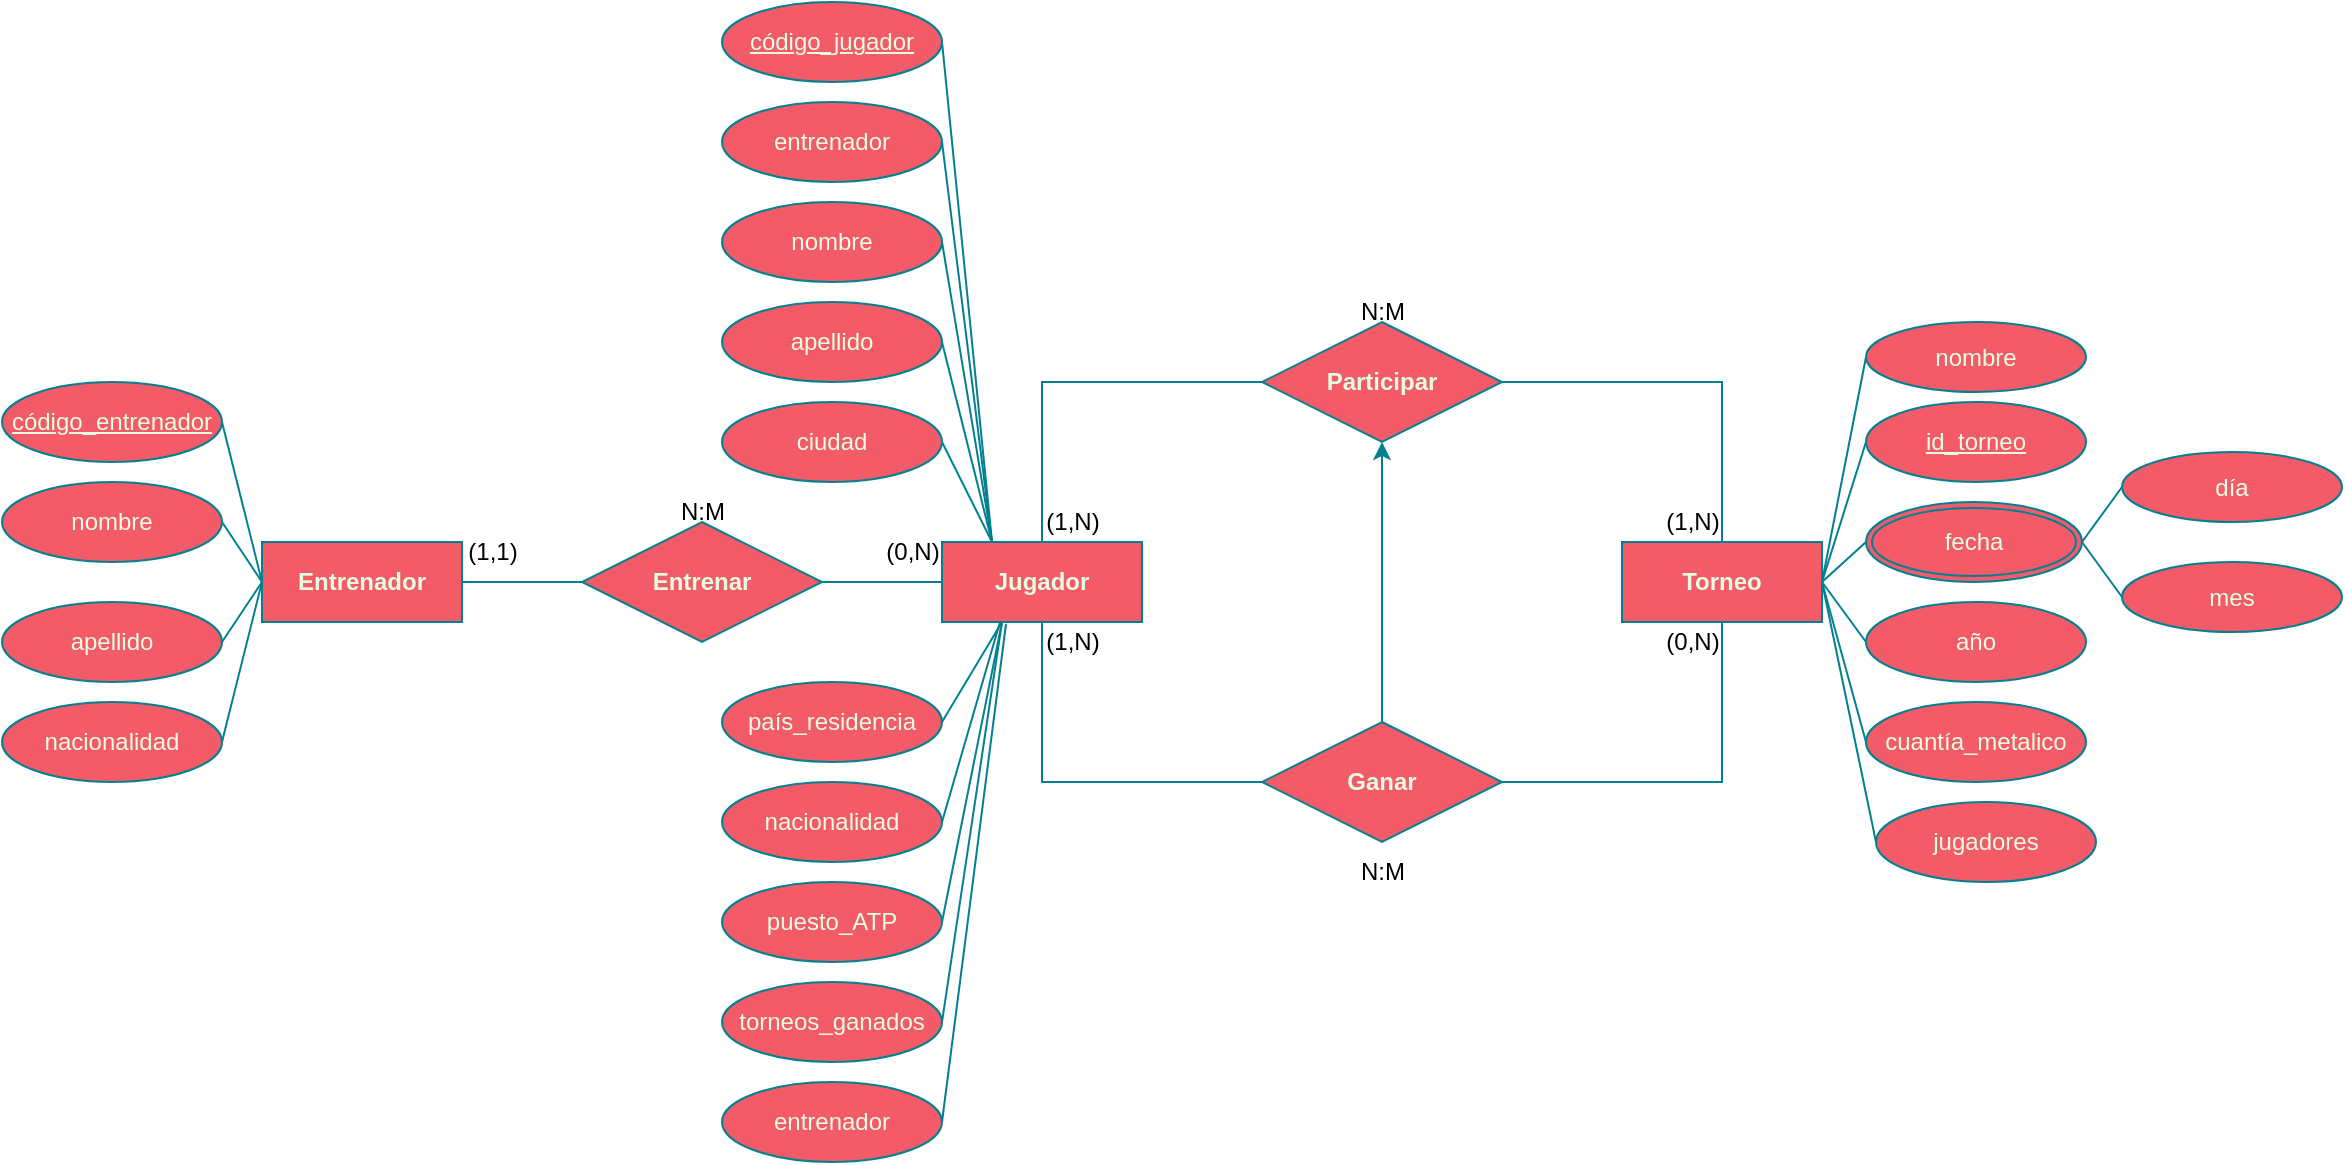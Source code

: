 <mxfile version="22.0.8" type="device">
  <diagram name="Página-1" id="hLTjj84dPPZ2yvcTDf2A">
    <mxGraphModel dx="2876" dy="1129" grid="1" gridSize="10" guides="1" tooltips="1" connect="1" arrows="1" fold="1" page="1" pageScale="1" pageWidth="827" pageHeight="1169" math="0" shadow="0">
      <root>
        <mxCell id="0" />
        <mxCell id="1" parent="0" />
        <mxCell id="3zX9zkK1T5rs9iyau3r9-1" value="&lt;b&gt;Torneo&lt;/b&gt;" style="whiteSpace=wrap;html=1;align=center;labelBackgroundColor=none;fillColor=#F45B69;strokeColor=#028090;fontColor=#E4FDE1;" vertex="1" parent="1">
          <mxGeometry x="700" y="280" width="100" height="40" as="geometry" />
        </mxCell>
        <mxCell id="3zX9zkK1T5rs9iyau3r9-2" value="&lt;b&gt;Jugador&lt;/b&gt;" style="whiteSpace=wrap;html=1;align=center;labelBackgroundColor=none;fillColor=#F45B69;strokeColor=#028090;fontColor=#E4FDE1;" vertex="1" parent="1">
          <mxGeometry x="360" y="280" width="100" height="40" as="geometry" />
        </mxCell>
        <mxCell id="3zX9zkK1T5rs9iyau3r9-3" value="&lt;b&gt;Entrenador&lt;/b&gt;" style="whiteSpace=wrap;html=1;align=center;labelBackgroundColor=none;fillColor=#F45B69;strokeColor=#028090;fontColor=#E4FDE1;" vertex="1" parent="1">
          <mxGeometry x="20" y="280" width="100" height="40" as="geometry" />
        </mxCell>
        <mxCell id="3zX9zkK1T5rs9iyau3r9-4" value="&lt;b&gt;Entrenar&lt;/b&gt;" style="shape=rhombus;perimeter=rhombusPerimeter;whiteSpace=wrap;html=1;align=center;labelBackgroundColor=none;fillColor=#F45B69;strokeColor=#028090;fontColor=#E4FDE1;" vertex="1" parent="1">
          <mxGeometry x="180" y="270" width="120" height="60" as="geometry" />
        </mxCell>
        <mxCell id="3zX9zkK1T5rs9iyau3r9-5" value="&lt;b&gt;Participar&lt;/b&gt;" style="shape=rhombus;perimeter=rhombusPerimeter;whiteSpace=wrap;html=1;align=center;labelBackgroundColor=none;fillColor=#F45B69;strokeColor=#028090;fontColor=#E4FDE1;" vertex="1" parent="1">
          <mxGeometry x="520" y="170" width="120" height="60" as="geometry" />
        </mxCell>
        <mxCell id="3zX9zkK1T5rs9iyau3r9-18" style="edgeStyle=orthogonalEdgeStyle;rounded=0;orthogonalLoop=1;jettySize=auto;html=1;exitX=0.5;exitY=0;exitDx=0;exitDy=0;entryX=0.5;entryY=1;entryDx=0;entryDy=0;strokeColor=#028090;fontColor=#E4FDE1;fillColor=#F45B69;" edge="1" parent="1" source="3zX9zkK1T5rs9iyau3r9-6" target="3zX9zkK1T5rs9iyau3r9-5">
          <mxGeometry relative="1" as="geometry" />
        </mxCell>
        <mxCell id="3zX9zkK1T5rs9iyau3r9-6" value="&lt;b&gt;Ganar&lt;/b&gt;" style="shape=rhombus;perimeter=rhombusPerimeter;whiteSpace=wrap;html=1;align=center;labelBackgroundColor=none;fillColor=#F45B69;strokeColor=#028090;fontColor=#E4FDE1;" vertex="1" parent="1">
          <mxGeometry x="520" y="370" width="120" height="60" as="geometry" />
        </mxCell>
        <mxCell id="3zX9zkK1T5rs9iyau3r9-12" value="" style="endArrow=none;html=1;rounded=0;exitX=1;exitY=0.5;exitDx=0;exitDy=0;entryX=0;entryY=0.5;entryDx=0;entryDy=0;labelBackgroundColor=none;strokeColor=#028090;fontColor=default;" edge="1" parent="1" source="3zX9zkK1T5rs9iyau3r9-3" target="3zX9zkK1T5rs9iyau3r9-4">
          <mxGeometry relative="1" as="geometry">
            <mxPoint x="100" y="220" as="sourcePoint" />
            <mxPoint x="260" y="220" as="targetPoint" />
          </mxGeometry>
        </mxCell>
        <mxCell id="3zX9zkK1T5rs9iyau3r9-13" value="" style="endArrow=none;html=1;rounded=0;exitX=1;exitY=0.5;exitDx=0;exitDy=0;entryX=0;entryY=0.5;entryDx=0;entryDy=0;labelBackgroundColor=none;strokeColor=#028090;fontColor=default;" edge="1" parent="1" source="3zX9zkK1T5rs9iyau3r9-4" target="3zX9zkK1T5rs9iyau3r9-2">
          <mxGeometry relative="1" as="geometry">
            <mxPoint x="130" y="310" as="sourcePoint" />
            <mxPoint x="190" y="310" as="targetPoint" />
          </mxGeometry>
        </mxCell>
        <mxCell id="3zX9zkK1T5rs9iyau3r9-14" value="" style="endArrow=none;html=1;rounded=0;entryX=0;entryY=0.5;entryDx=0;entryDy=0;exitX=0.5;exitY=0;exitDx=0;exitDy=0;labelBackgroundColor=none;strokeColor=#028090;fontColor=default;" edge="1" parent="1" source="3zX9zkK1T5rs9iyau3r9-2" target="3zX9zkK1T5rs9iyau3r9-5">
          <mxGeometry relative="1" as="geometry">
            <mxPoint x="410" y="270" as="sourcePoint" />
            <mxPoint x="410" y="200" as="targetPoint" />
            <Array as="points">
              <mxPoint x="410" y="200" />
            </Array>
          </mxGeometry>
        </mxCell>
        <mxCell id="3zX9zkK1T5rs9iyau3r9-15" value="" style="endArrow=none;html=1;rounded=0;exitX=0.5;exitY=0;exitDx=0;exitDy=0;entryX=1;entryY=0.5;entryDx=0;entryDy=0;labelBackgroundColor=none;strokeColor=#028090;fontColor=default;" edge="1" parent="1" source="3zX9zkK1T5rs9iyau3r9-1" target="3zX9zkK1T5rs9iyau3r9-5">
          <mxGeometry relative="1" as="geometry">
            <mxPoint x="749.5" y="250" as="sourcePoint" />
            <mxPoint x="750" y="200" as="targetPoint" />
            <Array as="points">
              <mxPoint x="750" y="200" />
            </Array>
          </mxGeometry>
        </mxCell>
        <mxCell id="3zX9zkK1T5rs9iyau3r9-16" value="" style="endArrow=none;html=1;rounded=0;exitX=0;exitY=0.5;exitDx=0;exitDy=0;entryX=0.5;entryY=1;entryDx=0;entryDy=0;labelBackgroundColor=none;strokeColor=#028090;fontColor=default;" edge="1" parent="1" source="3zX9zkK1T5rs9iyau3r9-6" target="3zX9zkK1T5rs9iyau3r9-2">
          <mxGeometry relative="1" as="geometry">
            <mxPoint x="400" y="400" as="sourcePoint" />
            <mxPoint x="410" y="350" as="targetPoint" />
            <Array as="points">
              <mxPoint x="410" y="400" />
            </Array>
          </mxGeometry>
        </mxCell>
        <mxCell id="3zX9zkK1T5rs9iyau3r9-17" value="" style="endArrow=none;html=1;rounded=0;exitX=1;exitY=0.5;exitDx=0;exitDy=0;entryX=0.5;entryY=1;entryDx=0;entryDy=0;labelBackgroundColor=none;strokeColor=#028090;fontColor=default;" edge="1" parent="1" source="3zX9zkK1T5rs9iyau3r9-6" target="3zX9zkK1T5rs9iyau3r9-1">
          <mxGeometry relative="1" as="geometry">
            <mxPoint x="749.5" y="400" as="sourcePoint" />
            <mxPoint x="730" y="340" as="targetPoint" />
            <Array as="points">
              <mxPoint x="750" y="400" />
            </Array>
          </mxGeometry>
        </mxCell>
        <mxCell id="3zX9zkK1T5rs9iyau3r9-19" value="&lt;u&gt;código_entrenador&lt;/u&gt;" style="ellipse;whiteSpace=wrap;html=1;align=center;strokeColor=#028090;fontColor=#E4FDE1;fillColor=#F45B69;" vertex="1" parent="1">
          <mxGeometry x="-110" y="200" width="110" height="40" as="geometry" />
        </mxCell>
        <mxCell id="3zX9zkK1T5rs9iyau3r9-21" value="nombre" style="ellipse;whiteSpace=wrap;html=1;align=center;strokeColor=#028090;fontColor=#E4FDE1;fillColor=#F45B69;" vertex="1" parent="1">
          <mxGeometry x="-110" y="250" width="110" height="40" as="geometry" />
        </mxCell>
        <mxCell id="3zX9zkK1T5rs9iyau3r9-22" value="apellido" style="ellipse;whiteSpace=wrap;html=1;align=center;strokeColor=#028090;fontColor=#E4FDE1;fillColor=#F45B69;" vertex="1" parent="1">
          <mxGeometry x="-110" y="310" width="110" height="40" as="geometry" />
        </mxCell>
        <mxCell id="3zX9zkK1T5rs9iyau3r9-23" value="nacionalidad" style="ellipse;whiteSpace=wrap;html=1;align=center;strokeColor=#028090;fontColor=#E4FDE1;fillColor=#F45B69;" vertex="1" parent="1">
          <mxGeometry x="-110" y="360" width="110" height="40" as="geometry" />
        </mxCell>
        <mxCell id="3zX9zkK1T5rs9iyau3r9-24" value="ciudad" style="ellipse;whiteSpace=wrap;html=1;align=center;strokeColor=#028090;fontColor=#E4FDE1;fillColor=#F45B69;" vertex="1" parent="1">
          <mxGeometry x="250" y="210" width="110" height="40" as="geometry" />
        </mxCell>
        <mxCell id="3zX9zkK1T5rs9iyau3r9-25" value="país_residencia" style="ellipse;whiteSpace=wrap;html=1;align=center;strokeColor=#028090;fontColor=#E4FDE1;fillColor=#F45B69;" vertex="1" parent="1">
          <mxGeometry x="250" y="350" width="110" height="40" as="geometry" />
        </mxCell>
        <mxCell id="3zX9zkK1T5rs9iyau3r9-26" value="nacionalidad" style="ellipse;whiteSpace=wrap;html=1;align=center;strokeColor=#028090;fontColor=#E4FDE1;fillColor=#F45B69;" vertex="1" parent="1">
          <mxGeometry x="250" y="400" width="110" height="40" as="geometry" />
        </mxCell>
        <mxCell id="3zX9zkK1T5rs9iyau3r9-27" value="apellido" style="ellipse;whiteSpace=wrap;html=1;align=center;strokeColor=#028090;fontColor=#E4FDE1;fillColor=#F45B69;" vertex="1" parent="1">
          <mxGeometry x="250" y="160" width="110" height="40" as="geometry" />
        </mxCell>
        <mxCell id="3zX9zkK1T5rs9iyau3r9-30" value="" style="endArrow=none;html=1;rounded=0;strokeColor=#028090;fontColor=#E4FDE1;fillColor=#F45B69;exitX=0.25;exitY=0;exitDx=0;exitDy=0;entryX=1;entryY=0.5;entryDx=0;entryDy=0;" edge="1" parent="1" source="3zX9zkK1T5rs9iyau3r9-2" target="3zX9zkK1T5rs9iyau3r9-27">
          <mxGeometry relative="1" as="geometry">
            <mxPoint x="170" y="380" as="sourcePoint" />
            <mxPoint x="330" y="380" as="targetPoint" />
            <Array as="points" />
          </mxGeometry>
        </mxCell>
        <mxCell id="3zX9zkK1T5rs9iyau3r9-31" value="" style="endArrow=none;html=1;rounded=0;strokeColor=#028090;fontColor=#E4FDE1;fillColor=#F45B69;exitX=1;exitY=0.5;exitDx=0;exitDy=0;entryX=0.25;entryY=0;entryDx=0;entryDy=0;" edge="1" parent="1" source="3zX9zkK1T5rs9iyau3r9-24" target="3zX9zkK1T5rs9iyau3r9-2">
          <mxGeometry relative="1" as="geometry">
            <mxPoint x="170" y="380" as="sourcePoint" />
            <mxPoint x="330" y="380" as="targetPoint" />
            <Array as="points">
              <mxPoint x="385" y="280" />
            </Array>
          </mxGeometry>
        </mxCell>
        <mxCell id="3zX9zkK1T5rs9iyau3r9-33" value="" style="endArrow=none;html=1;rounded=0;strokeColor=#028090;fontColor=#E4FDE1;fillColor=#F45B69;exitX=1;exitY=0.5;exitDx=0;exitDy=0;entryX=1;entryY=0.5;entryDx=0;entryDy=0;" edge="1" parent="1" source="3zX9zkK1T5rs9iyau3r9-26">
          <mxGeometry relative="1" as="geometry">
            <mxPoint x="414" y="425" as="sourcePoint" />
            <mxPoint x="389" y="320" as="targetPoint" />
            <Array as="points" />
          </mxGeometry>
        </mxCell>
        <mxCell id="3zX9zkK1T5rs9iyau3r9-35" value="" style="endArrow=none;html=1;rounded=0;strokeColor=#028090;fontColor=#E4FDE1;fillColor=#F45B69;exitX=1;exitY=0.5;exitDx=0;exitDy=0;" edge="1" parent="1" source="3zX9zkK1T5rs9iyau3r9-25">
          <mxGeometry relative="1" as="geometry">
            <mxPoint x="250" y="420" as="sourcePoint" />
            <mxPoint x="390" y="320" as="targetPoint" />
          </mxGeometry>
        </mxCell>
        <mxCell id="3zX9zkK1T5rs9iyau3r9-36" value="&lt;u&gt;código_jugador&lt;/u&gt;" style="ellipse;whiteSpace=wrap;html=1;align=center;strokeColor=#028090;fontColor=#E4FDE1;fillColor=#F45B69;" vertex="1" parent="1">
          <mxGeometry x="250" y="10" width="110" height="40" as="geometry" />
        </mxCell>
        <mxCell id="3zX9zkK1T5rs9iyau3r9-37" value="nombre" style="ellipse;whiteSpace=wrap;html=1;align=center;strokeColor=#028090;fontColor=#E4FDE1;fillColor=#F45B69;" vertex="1" parent="1">
          <mxGeometry x="250" y="110" width="110" height="40" as="geometry" />
        </mxCell>
        <mxCell id="3zX9zkK1T5rs9iyau3r9-38" value="puesto_ATP" style="ellipse;whiteSpace=wrap;html=1;align=center;strokeColor=#028090;fontColor=#E4FDE1;fillColor=#F45B69;" vertex="1" parent="1">
          <mxGeometry x="250" y="450" width="110" height="40" as="geometry" />
        </mxCell>
        <mxCell id="3zX9zkK1T5rs9iyau3r9-39" value="torneos_ganados" style="ellipse;whiteSpace=wrap;html=1;align=center;strokeColor=#028090;fontColor=#E4FDE1;fillColor=#F45B69;" vertex="1" parent="1">
          <mxGeometry x="250" y="500" width="110" height="40" as="geometry" />
        </mxCell>
        <mxCell id="3zX9zkK1T5rs9iyau3r9-41" value="" style="endArrow=none;html=1;rounded=0;strokeColor=#028090;fontColor=#E4FDE1;fillColor=#F45B69;exitX=1;exitY=0.5;exitDx=0;exitDy=0;entryX=0;entryY=0.5;entryDx=0;entryDy=0;" edge="1" parent="1" source="3zX9zkK1T5rs9iyau3r9-19" target="3zX9zkK1T5rs9iyau3r9-3">
          <mxGeometry relative="1" as="geometry">
            <mxPoint x="-10" y="474.5" as="sourcePoint" />
            <mxPoint x="150" y="474.5" as="targetPoint" />
          </mxGeometry>
        </mxCell>
        <mxCell id="3zX9zkK1T5rs9iyau3r9-42" value="" style="endArrow=none;html=1;rounded=0;strokeColor=#028090;fontColor=#E4FDE1;fillColor=#F45B69;exitX=0;exitY=0.5;exitDx=0;exitDy=0;entryX=1;entryY=0.5;entryDx=0;entryDy=0;" edge="1" parent="1" source="3zX9zkK1T5rs9iyau3r9-3" target="3zX9zkK1T5rs9iyau3r9-21">
          <mxGeometry relative="1" as="geometry">
            <mxPoint x="200" y="390" as="sourcePoint" />
            <mxPoint x="360" y="390" as="targetPoint" />
          </mxGeometry>
        </mxCell>
        <mxCell id="3zX9zkK1T5rs9iyau3r9-43" value="" style="endArrow=none;html=1;rounded=0;strokeColor=#028090;fontColor=#E4FDE1;fillColor=#F45B69;exitX=1;exitY=0.5;exitDx=0;exitDy=0;entryX=0;entryY=0.5;entryDx=0;entryDy=0;" edge="1" parent="1" source="3zX9zkK1T5rs9iyau3r9-22" target="3zX9zkK1T5rs9iyau3r9-3">
          <mxGeometry relative="1" as="geometry">
            <mxPoint x="200" y="390" as="sourcePoint" />
            <mxPoint x="360" y="390" as="targetPoint" />
          </mxGeometry>
        </mxCell>
        <mxCell id="3zX9zkK1T5rs9iyau3r9-44" value="" style="endArrow=none;html=1;rounded=0;strokeColor=#028090;fontColor=#E4FDE1;fillColor=#F45B69;exitX=1;exitY=0.5;exitDx=0;exitDy=0;entryX=0;entryY=0.5;entryDx=0;entryDy=0;" edge="1" parent="1" source="3zX9zkK1T5rs9iyau3r9-23" target="3zX9zkK1T5rs9iyau3r9-3">
          <mxGeometry relative="1" as="geometry">
            <mxPoint x="200" y="390" as="sourcePoint" />
            <mxPoint x="360" y="390" as="targetPoint" />
          </mxGeometry>
        </mxCell>
        <mxCell id="3zX9zkK1T5rs9iyau3r9-45" value="" style="endArrow=none;html=1;rounded=0;strokeColor=#028090;fontColor=#E4FDE1;fillColor=#F45B69;exitX=1;exitY=0.5;exitDx=0;exitDy=0;" edge="1" parent="1" source="3zX9zkK1T5rs9iyau3r9-39">
          <mxGeometry relative="1" as="geometry">
            <mxPoint x="200" y="390" as="sourcePoint" />
            <mxPoint x="390" y="320" as="targetPoint" />
          </mxGeometry>
        </mxCell>
        <mxCell id="3zX9zkK1T5rs9iyau3r9-46" value="" style="endArrow=none;html=1;rounded=0;strokeColor=#028090;fontColor=#E4FDE1;fillColor=#F45B69;exitX=1;exitY=0.5;exitDx=0;exitDy=0;" edge="1" parent="1" source="3zX9zkK1T5rs9iyau3r9-38">
          <mxGeometry relative="1" as="geometry">
            <mxPoint x="200" y="390" as="sourcePoint" />
            <mxPoint x="390" y="320" as="targetPoint" />
          </mxGeometry>
        </mxCell>
        <mxCell id="3zX9zkK1T5rs9iyau3r9-47" value="" style="endArrow=none;html=1;rounded=0;strokeColor=#028090;fontColor=#E4FDE1;fillColor=#F45B69;exitX=1;exitY=0.5;exitDx=0;exitDy=0;entryX=0.25;entryY=0;entryDx=0;entryDy=0;" edge="1" parent="1" source="3zX9zkK1T5rs9iyau3r9-37" target="3zX9zkK1T5rs9iyau3r9-2">
          <mxGeometry relative="1" as="geometry">
            <mxPoint x="200" y="390" as="sourcePoint" />
            <mxPoint x="360" y="390" as="targetPoint" />
          </mxGeometry>
        </mxCell>
        <mxCell id="3zX9zkK1T5rs9iyau3r9-48" value="" style="endArrow=none;html=1;rounded=0;strokeColor=#028090;fontColor=#E4FDE1;fillColor=#F45B69;exitX=1;exitY=0.5;exitDx=0;exitDy=0;entryX=0.25;entryY=0;entryDx=0;entryDy=0;" edge="1" parent="1" source="3zX9zkK1T5rs9iyau3r9-36" target="3zX9zkK1T5rs9iyau3r9-2">
          <mxGeometry relative="1" as="geometry">
            <mxPoint x="200" y="390" as="sourcePoint" />
            <mxPoint x="360" y="390" as="targetPoint" />
          </mxGeometry>
        </mxCell>
        <mxCell id="3zX9zkK1T5rs9iyau3r9-49" value="&lt;u&gt;id_torneo&lt;/u&gt;" style="ellipse;whiteSpace=wrap;html=1;align=center;strokeColor=#028090;fontColor=#E4FDE1;fillColor=#F45B69;" vertex="1" parent="1">
          <mxGeometry x="822" y="210" width="110" height="40" as="geometry" />
        </mxCell>
        <mxCell id="3zX9zkK1T5rs9iyau3r9-50" value="cuantía_metalico" style="ellipse;whiteSpace=wrap;html=1;align=center;strokeColor=#028090;fontColor=#E4FDE1;fillColor=#F45B69;" vertex="1" parent="1">
          <mxGeometry x="822" y="360" width="110" height="40" as="geometry" />
        </mxCell>
        <mxCell id="3zX9zkK1T5rs9iyau3r9-51" value="nombre" style="ellipse;whiteSpace=wrap;html=1;align=center;strokeColor=#028090;fontColor=#E4FDE1;fillColor=#F45B69;" vertex="1" parent="1">
          <mxGeometry x="822" y="170" width="110" height="35" as="geometry" />
        </mxCell>
        <mxCell id="3zX9zkK1T5rs9iyau3r9-52" value="año" style="ellipse;whiteSpace=wrap;html=1;align=center;strokeColor=#028090;fontColor=#E4FDE1;fillColor=#F45B69;" vertex="1" parent="1">
          <mxGeometry x="822" y="310" width="110" height="40" as="geometry" />
        </mxCell>
        <mxCell id="3zX9zkK1T5rs9iyau3r9-55" value="fecha" style="ellipse;shape=doubleEllipse;margin=3;whiteSpace=wrap;html=1;align=center;strokeColor=#028090;fontColor=#E4FDE1;fillColor=#F45B69;" vertex="1" parent="1">
          <mxGeometry x="822" y="260" width="108" height="40" as="geometry" />
        </mxCell>
        <mxCell id="3zX9zkK1T5rs9iyau3r9-57" value="día" style="ellipse;whiteSpace=wrap;html=1;align=center;strokeColor=#028090;fontColor=#E4FDE1;fillColor=#F45B69;" vertex="1" parent="1">
          <mxGeometry x="950" y="235" width="110" height="35" as="geometry" />
        </mxCell>
        <mxCell id="3zX9zkK1T5rs9iyau3r9-58" value="mes" style="ellipse;whiteSpace=wrap;html=1;align=center;strokeColor=#028090;fontColor=#E4FDE1;fillColor=#F45B69;" vertex="1" parent="1">
          <mxGeometry x="950" y="290" width="110" height="35" as="geometry" />
        </mxCell>
        <mxCell id="3zX9zkK1T5rs9iyau3r9-59" value="" style="endArrow=none;html=1;rounded=0;strokeColor=#028090;fontColor=#E4FDE1;fillColor=#F45B69;exitX=1;exitY=0.5;exitDx=0;exitDy=0;entryX=0;entryY=0.5;entryDx=0;entryDy=0;" edge="1" parent="1" source="3zX9zkK1T5rs9iyau3r9-1" target="3zX9zkK1T5rs9iyau3r9-49">
          <mxGeometry relative="1" as="geometry">
            <mxPoint x="810" y="110" as="sourcePoint" />
            <mxPoint x="970" y="110" as="targetPoint" />
          </mxGeometry>
        </mxCell>
        <mxCell id="3zX9zkK1T5rs9iyau3r9-60" value="" style="endArrow=none;html=1;rounded=0;strokeColor=#028090;fontColor=#E4FDE1;fillColor=#F45B69;entryX=0;entryY=0.5;entryDx=0;entryDy=0;exitX=1;exitY=0.5;exitDx=0;exitDy=0;" edge="1" parent="1" source="3zX9zkK1T5rs9iyau3r9-1" target="3zX9zkK1T5rs9iyau3r9-55">
          <mxGeometry relative="1" as="geometry">
            <mxPoint x="820" y="120" as="sourcePoint" />
            <mxPoint x="980" y="120" as="targetPoint" />
          </mxGeometry>
        </mxCell>
        <mxCell id="3zX9zkK1T5rs9iyau3r9-61" value="" style="endArrow=none;html=1;rounded=0;strokeColor=#028090;fontColor=#E4FDE1;fillColor=#F45B69;exitX=1;exitY=0.5;exitDx=0;exitDy=0;entryX=0;entryY=0.5;entryDx=0;entryDy=0;" edge="1" parent="1" source="3zX9zkK1T5rs9iyau3r9-1" target="3zX9zkK1T5rs9iyau3r9-52">
          <mxGeometry relative="1" as="geometry">
            <mxPoint x="830" y="130" as="sourcePoint" />
            <mxPoint x="990" y="130" as="targetPoint" />
          </mxGeometry>
        </mxCell>
        <mxCell id="3zX9zkK1T5rs9iyau3r9-62" value="" style="endArrow=none;html=1;rounded=0;strokeColor=#028090;fontColor=#E4FDE1;fillColor=#F45B69;exitX=1;exitY=0.5;exitDx=0;exitDy=0;entryX=0;entryY=0.5;entryDx=0;entryDy=0;" edge="1" parent="1" source="3zX9zkK1T5rs9iyau3r9-1" target="3zX9zkK1T5rs9iyau3r9-50">
          <mxGeometry relative="1" as="geometry">
            <mxPoint x="840" y="140" as="sourcePoint" />
            <mxPoint x="1000" y="140" as="targetPoint" />
          </mxGeometry>
        </mxCell>
        <mxCell id="3zX9zkK1T5rs9iyau3r9-63" value="" style="endArrow=none;html=1;rounded=0;strokeColor=#028090;fontColor=#E4FDE1;fillColor=#F45B69;entryX=0;entryY=0.5;entryDx=0;entryDy=0;exitX=1;exitY=0.5;exitDx=0;exitDy=0;" edge="1" parent="1" source="3zX9zkK1T5rs9iyau3r9-55" target="3zX9zkK1T5rs9iyau3r9-58">
          <mxGeometry relative="1" as="geometry">
            <mxPoint x="850" y="150" as="sourcePoint" />
            <mxPoint x="1010" y="150" as="targetPoint" />
          </mxGeometry>
        </mxCell>
        <mxCell id="3zX9zkK1T5rs9iyau3r9-64" value="" style="endArrow=none;html=1;rounded=0;strokeColor=#028090;fontColor=#E4FDE1;fillColor=#F45B69;entryX=0;entryY=0.5;entryDx=0;entryDy=0;exitX=1;exitY=0.5;exitDx=0;exitDy=0;" edge="1" parent="1" source="3zX9zkK1T5rs9iyau3r9-55" target="3zX9zkK1T5rs9iyau3r9-57">
          <mxGeometry relative="1" as="geometry">
            <mxPoint x="860" y="160" as="sourcePoint" />
            <mxPoint x="1020" y="160" as="targetPoint" />
          </mxGeometry>
        </mxCell>
        <mxCell id="3zX9zkK1T5rs9iyau3r9-65" value="" style="endArrow=none;html=1;rounded=0;strokeColor=#028090;fontColor=#E4FDE1;fillColor=#F45B69;entryX=0;entryY=0.5;entryDx=0;entryDy=0;" edge="1" parent="1" target="3zX9zkK1T5rs9iyau3r9-51">
          <mxGeometry relative="1" as="geometry">
            <mxPoint x="800" y="300" as="sourcePoint" />
            <mxPoint x="670" y="350" as="targetPoint" />
          </mxGeometry>
        </mxCell>
        <mxCell id="3zX9zkK1T5rs9iyau3r9-66" value="&lt;font color=&quot;#000000&quot;&gt;(1,1)&lt;/font&gt;" style="text;html=1;align=center;verticalAlign=middle;resizable=0;points=[];autosize=1;strokeColor=none;fillColor=none;fontColor=#E4FDE1;" vertex="1" parent="1">
          <mxGeometry x="110" y="270" width="50" height="30" as="geometry" />
        </mxCell>
        <mxCell id="3zX9zkK1T5rs9iyau3r9-67" value="&lt;font color=&quot;#000000&quot;&gt;(0,N)&lt;/font&gt;" style="text;html=1;align=center;verticalAlign=middle;resizable=0;points=[];autosize=1;strokeColor=none;fillColor=none;fontColor=#E4FDE1;" vertex="1" parent="1">
          <mxGeometry x="320" y="270" width="50" height="30" as="geometry" />
        </mxCell>
        <mxCell id="3zX9zkK1T5rs9iyau3r9-68" value="&lt;font color=&quot;#000000&quot;&gt;N:M&lt;/font&gt;" style="text;html=1;align=center;verticalAlign=middle;resizable=0;points=[];autosize=1;strokeColor=none;fillColor=none;fontColor=#E4FDE1;" vertex="1" parent="1">
          <mxGeometry x="215" y="250" width="50" height="30" as="geometry" />
        </mxCell>
        <mxCell id="3zX9zkK1T5rs9iyau3r9-69" value="&lt;font color=&quot;#000000&quot;&gt;(1,N)&lt;/font&gt;" style="text;html=1;align=center;verticalAlign=middle;resizable=0;points=[];autosize=1;strokeColor=none;fillColor=none;fontColor=#E4FDE1;" vertex="1" parent="1">
          <mxGeometry x="400" y="255" width="50" height="30" as="geometry" />
        </mxCell>
        <mxCell id="3zX9zkK1T5rs9iyau3r9-70" value="&lt;font color=&quot;#000000&quot;&gt;(1,N)&lt;/font&gt;" style="text;html=1;align=center;verticalAlign=middle;resizable=0;points=[];autosize=1;strokeColor=none;fillColor=none;fontColor=#E4FDE1;" vertex="1" parent="1">
          <mxGeometry x="710" y="255" width="50" height="30" as="geometry" />
        </mxCell>
        <mxCell id="3zX9zkK1T5rs9iyau3r9-71" value="&lt;font color=&quot;#000000&quot;&gt;(0,N)&lt;/font&gt;" style="text;html=1;align=center;verticalAlign=middle;resizable=0;points=[];autosize=1;strokeColor=none;fillColor=none;fontColor=#E4FDE1;" vertex="1" parent="1">
          <mxGeometry x="710" y="315" width="50" height="30" as="geometry" />
        </mxCell>
        <mxCell id="3zX9zkK1T5rs9iyau3r9-72" value="&lt;font color=&quot;#000000&quot;&gt;(1,N)&lt;/font&gt;" style="text;html=1;align=center;verticalAlign=middle;resizable=0;points=[];autosize=1;strokeColor=none;fillColor=none;fontColor=#E4FDE1;" vertex="1" parent="1">
          <mxGeometry x="400" y="315" width="50" height="30" as="geometry" />
        </mxCell>
        <mxCell id="3zX9zkK1T5rs9iyau3r9-73" value="&lt;font color=&quot;#000000&quot;&gt;N:M&lt;/font&gt;" style="text;html=1;align=center;verticalAlign=middle;resizable=0;points=[];autosize=1;strokeColor=none;fillColor=none;fontColor=#E4FDE1;" vertex="1" parent="1">
          <mxGeometry x="555" y="150" width="50" height="30" as="geometry" />
        </mxCell>
        <mxCell id="3zX9zkK1T5rs9iyau3r9-74" value="&lt;font color=&quot;#000000&quot;&gt;N:M&lt;/font&gt;" style="text;html=1;align=center;verticalAlign=middle;resizable=0;points=[];autosize=1;strokeColor=none;fillColor=none;fontColor=#E4FDE1;" vertex="1" parent="1">
          <mxGeometry x="555" y="430" width="50" height="30" as="geometry" />
        </mxCell>
        <mxCell id="3zX9zkK1T5rs9iyau3r9-75" value="entrenador" style="ellipse;whiteSpace=wrap;html=1;align=center;strokeColor=#028090;fontColor=#E4FDE1;fillColor=#F45B69;" vertex="1" parent="1">
          <mxGeometry x="250" y="550" width="110" height="40" as="geometry" />
        </mxCell>
        <mxCell id="3zX9zkK1T5rs9iyau3r9-76" value="" style="endArrow=none;html=1;rounded=0;strokeColor=#028090;fontColor=#E4FDE1;fillColor=#F45B69;entryX=0.32;entryY=1.025;entryDx=0;entryDy=0;entryPerimeter=0;exitX=1;exitY=0.5;exitDx=0;exitDy=0;" edge="1" parent="1" source="3zX9zkK1T5rs9iyau3r9-75" target="3zX9zkK1T5rs9iyau3r9-2">
          <mxGeometry relative="1" as="geometry">
            <mxPoint x="300" y="470" as="sourcePoint" />
            <mxPoint x="460" y="470" as="targetPoint" />
          </mxGeometry>
        </mxCell>
        <mxCell id="3zX9zkK1T5rs9iyau3r9-77" value="entrenador" style="ellipse;whiteSpace=wrap;html=1;align=center;strokeColor=#028090;fontColor=#E4FDE1;fillColor=#F45B69;" vertex="1" parent="1">
          <mxGeometry x="250" y="60" width="110" height="40" as="geometry" />
        </mxCell>
        <mxCell id="3zX9zkK1T5rs9iyau3r9-78" value="" style="endArrow=none;html=1;rounded=0;strokeColor=#028090;fontColor=#E4FDE1;fillColor=#F45B69;exitX=1;exitY=0.5;exitDx=0;exitDy=0;entryX=0;entryY=0.5;entryDx=0;entryDy=0;" edge="1" parent="1" source="3zX9zkK1T5rs9iyau3r9-1" target="3zX9zkK1T5rs9iyau3r9-80">
          <mxGeometry relative="1" as="geometry">
            <mxPoint x="780" y="510" as="sourcePoint" />
            <mxPoint x="830" y="420" as="targetPoint" />
          </mxGeometry>
        </mxCell>
        <mxCell id="3zX9zkK1T5rs9iyau3r9-79" value="" style="endArrow=none;html=1;rounded=0;strokeColor=#028090;fontColor=#E4FDE1;fillColor=#F45B69;exitX=1;exitY=0.5;exitDx=0;exitDy=0;entryX=0.25;entryY=0;entryDx=0;entryDy=0;" edge="1" parent="1" source="3zX9zkK1T5rs9iyau3r9-77" target="3zX9zkK1T5rs9iyau3r9-2">
          <mxGeometry relative="1" as="geometry">
            <mxPoint x="310" y="280" as="sourcePoint" />
            <mxPoint x="470" y="280" as="targetPoint" />
          </mxGeometry>
        </mxCell>
        <mxCell id="3zX9zkK1T5rs9iyau3r9-80" value="jugadores" style="ellipse;whiteSpace=wrap;html=1;align=center;strokeColor=#028090;fontColor=#E4FDE1;fillColor=#F45B69;" vertex="1" parent="1">
          <mxGeometry x="827" y="410" width="110" height="40" as="geometry" />
        </mxCell>
      </root>
    </mxGraphModel>
  </diagram>
</mxfile>
